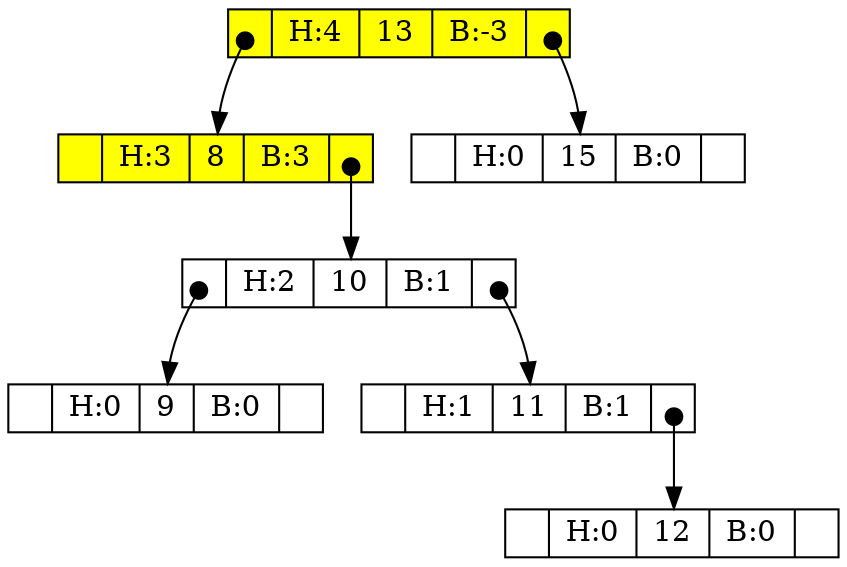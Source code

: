 digraph arbre {
	node [shape = record, height = .1]
	edge [tailclip = false, arrowtail = dot, dir = both];

	n0x7fffc369c260 [style=filled , fillcolor=yellow , label ="<gauche > | H:4| <valeur > 13 | B:-3| <droit >"];
	n0x7fffc369c260 [label ="<gauche > | H:4| <valeur > 13 | B:-3|<droit >"];
	n0x7fffc369c260: gauche : c -> n0x7fffc369c2a0: valeur ;
	n0x7fffc369c2a0 [style=filled , fillcolor=yellow , label ="<gauche > | H:3| <valeur > 8 | B:3| <droit >"];
	n0x7fffc369c2a0 [label ="<gauche > | H:3| <valeur > 8 | B:3|<droit >"];
	n0x7fffc369c2a0: droit : c -> n0x7fffc369c2c0: valeur ;
	n0x7fffc369c2c0 [label ="<gauche > | H:2| <valeur > 10 | B:1|<droit >"];
	n0x7fffc369c2c0: gauche : c -> n0x7fffc369c2e0: valeur ;
	n0x7fffc369c2e0 [label ="<gauche > | H:0| <valeur > 9 | B:0|<droit >"];
	n0x7fffc369c2c0: droit : c -> n0x7fffc369c300: valeur ;
	n0x7fffc369c300 [label ="<gauche > | H:1| <valeur > 11 | B:1|<droit >"];
	n0x7fffc369c300: droit : c -> n0x7fffc369c320: valeur ;
	n0x7fffc369c320 [label ="<gauche > | H:0| <valeur > 12 | B:0|<droit >"];
	n0x7fffc369c260: droit : c -> n0x7fffc369c280: valeur ;
	n0x7fffc369c280 [label ="<gauche > | H:0| <valeur > 15 | B:0|<droit >"];
}